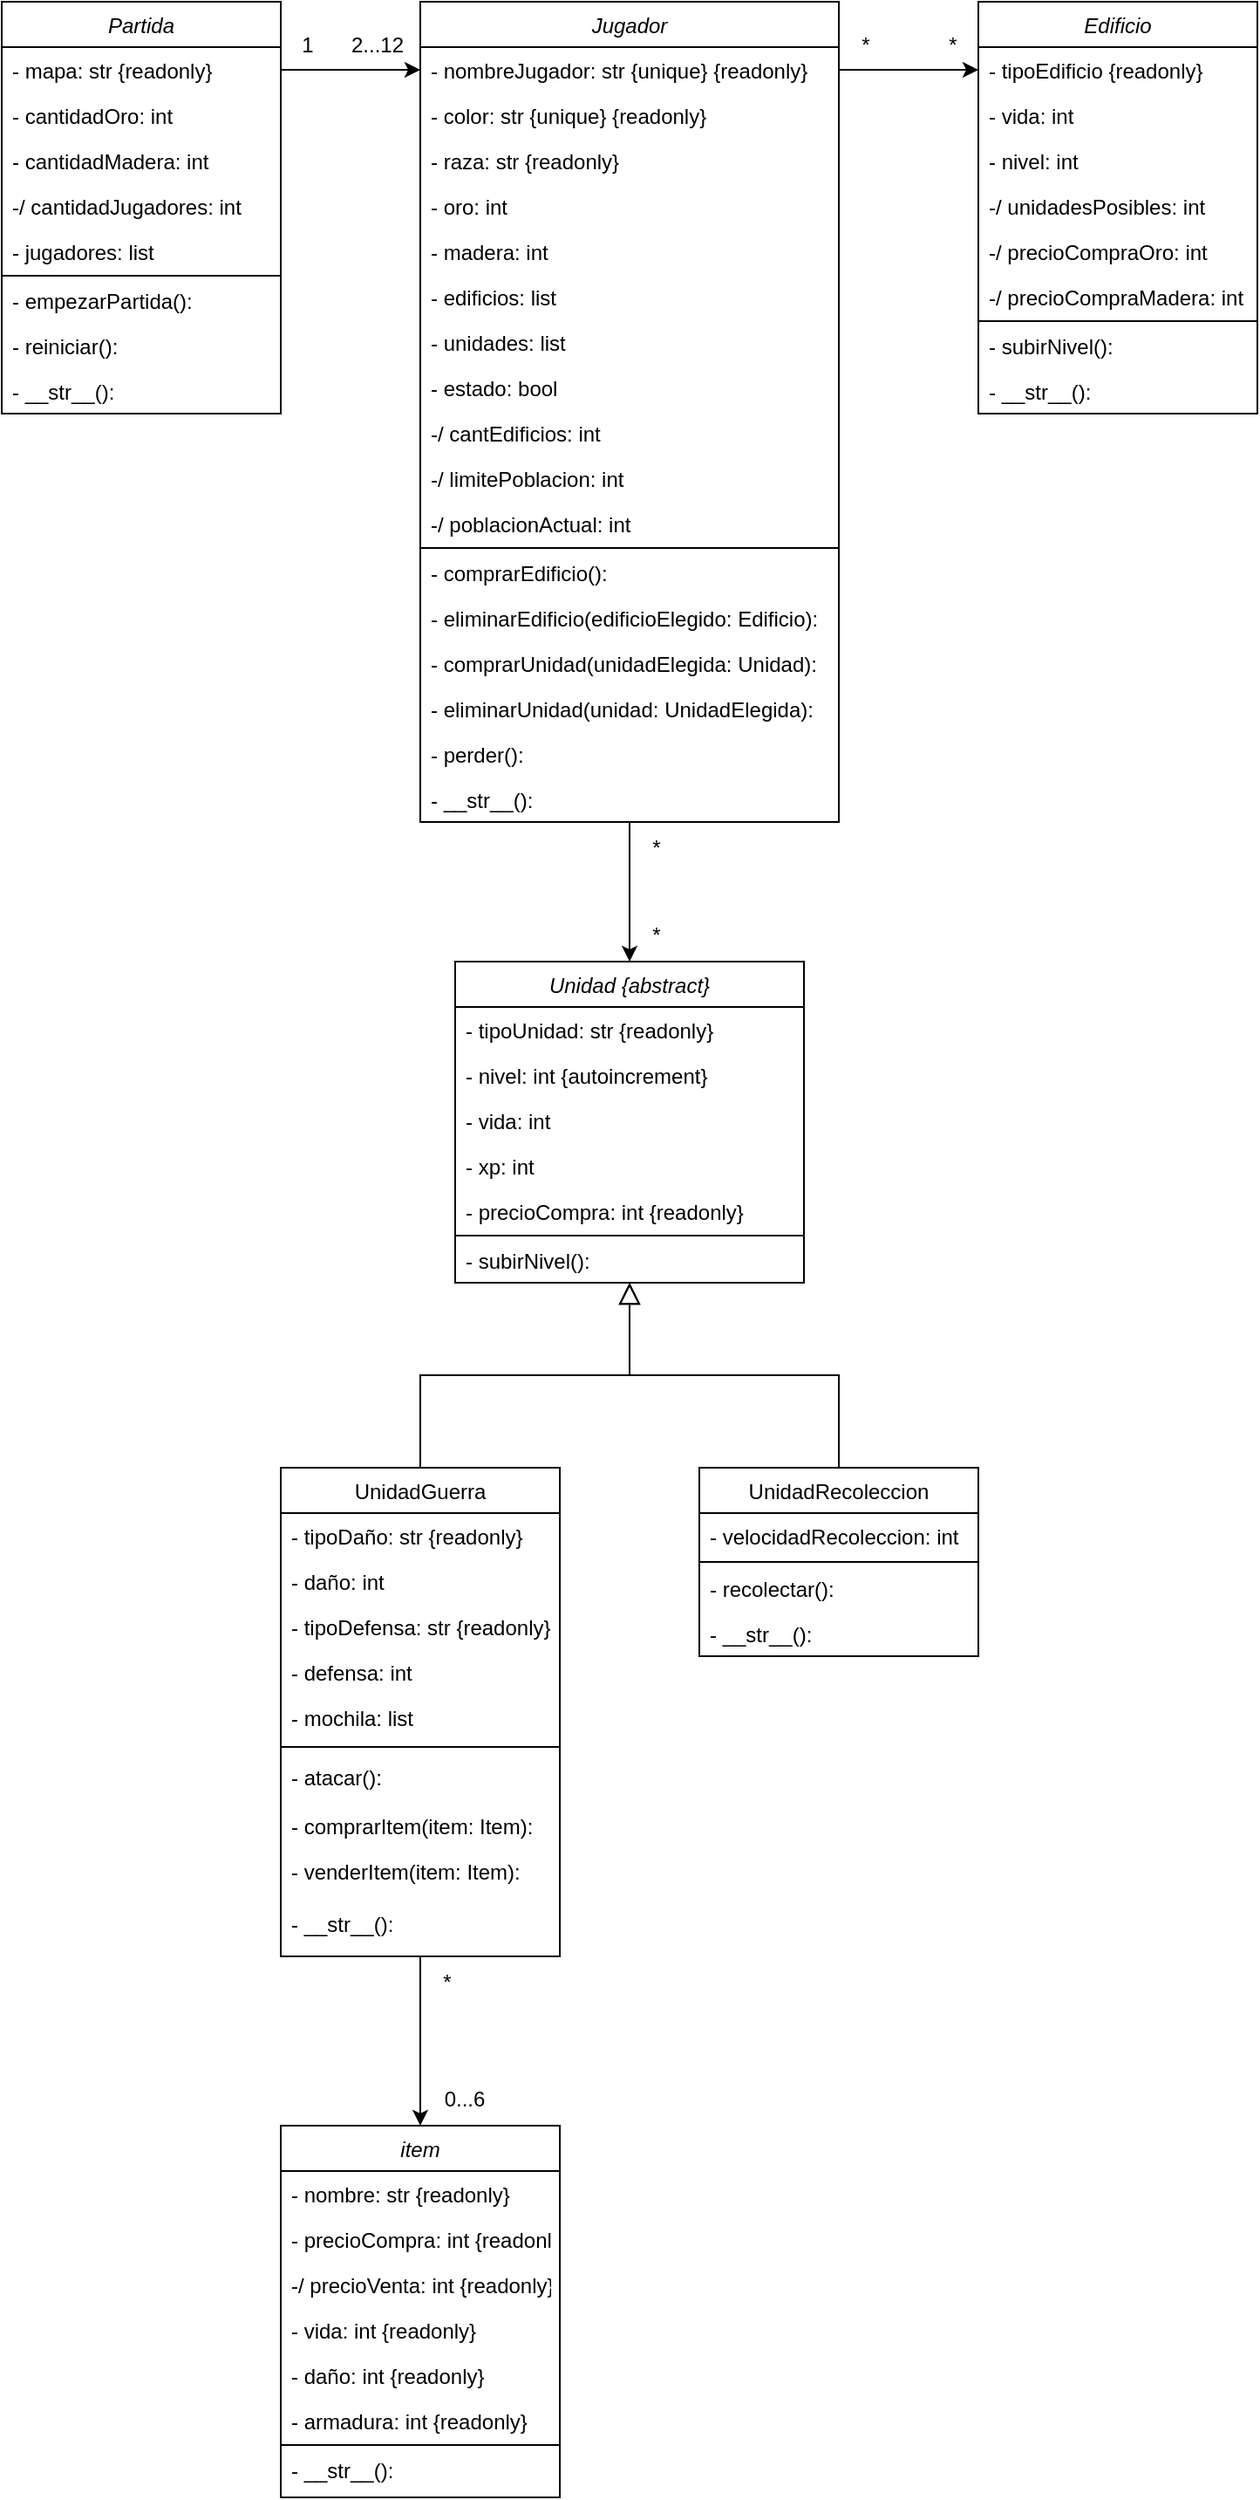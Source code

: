 <mxfile version="24.5.5" type="device">
  <diagram id="C5RBs43oDa-KdzZeNtuy" name="Page-1">
    <mxGraphModel dx="2261" dy="754" grid="1" gridSize="10" guides="1" tooltips="1" connect="1" arrows="1" fold="1" page="1" pageScale="1" pageWidth="827" pageHeight="1169" math="0" shadow="0">
      <root>
        <mxCell id="WIyWlLk6GJQsqaUBKTNV-0" />
        <mxCell id="WIyWlLk6GJQsqaUBKTNV-1" parent="WIyWlLk6GJQsqaUBKTNV-0" />
        <mxCell id="zkfFHV4jXpPFQw0GAbJ--0" value="Unidad {abstract}" style="swimlane;fontStyle=2;align=center;verticalAlign=top;childLayout=stackLayout;horizontal=1;startSize=26;horizontalStack=0;resizeParent=1;resizeLast=0;collapsible=1;marginBottom=0;rounded=0;shadow=0;strokeWidth=1;" parent="WIyWlLk6GJQsqaUBKTNV-1" vertex="1">
          <mxGeometry x="-20" y="710" width="200" height="184" as="geometry">
            <mxRectangle x="230" y="140" width="160" height="26" as="alternateBounds" />
          </mxGeometry>
        </mxCell>
        <mxCell id="zkfFHV4jXpPFQw0GAbJ--1" value="- tipoUnidad: str {readonly}" style="text;align=left;verticalAlign=top;spacingLeft=4;spacingRight=4;overflow=hidden;rotatable=0;points=[[0,0.5],[1,0.5]];portConstraint=eastwest;" parent="zkfFHV4jXpPFQw0GAbJ--0" vertex="1">
          <mxGeometry y="26" width="200" height="26" as="geometry" />
        </mxCell>
        <mxCell id="uJJPUO6UfSwzOD2IOa0u-90" value="- nivel: int {autoincrement}" style="text;align=left;verticalAlign=top;spacingLeft=4;spacingRight=4;overflow=hidden;rotatable=0;points=[[0,0.5],[1,0.5]];portConstraint=eastwest;" parent="zkfFHV4jXpPFQw0GAbJ--0" vertex="1">
          <mxGeometry y="52" width="200" height="26" as="geometry" />
        </mxCell>
        <mxCell id="uJJPUO6UfSwzOD2IOa0u-9" value="- vida: int" style="text;align=left;verticalAlign=top;spacingLeft=4;spacingRight=4;overflow=hidden;rotatable=0;points=[[0,0.5],[1,0.5]];portConstraint=eastwest;" parent="zkfFHV4jXpPFQw0GAbJ--0" vertex="1">
          <mxGeometry y="78" width="200" height="26" as="geometry" />
        </mxCell>
        <mxCell id="DGknviAEeWhq03jnVg3e-2" value="- xp: int" style="text;align=left;verticalAlign=top;spacingLeft=4;spacingRight=4;overflow=hidden;rotatable=0;points=[[0,0.5],[1,0.5]];portConstraint=eastwest;" parent="zkfFHV4jXpPFQw0GAbJ--0" vertex="1">
          <mxGeometry y="104" width="200" height="26" as="geometry" />
        </mxCell>
        <mxCell id="uJJPUO6UfSwzOD2IOa0u-64" value="- precioCompra: int {readonly}" style="text;align=left;verticalAlign=top;spacingLeft=4;spacingRight=4;overflow=hidden;rotatable=0;points=[[0,0.5],[1,0.5]];portConstraint=eastwest;rounded=0;shadow=0;html=0;" parent="zkfFHV4jXpPFQw0GAbJ--0" vertex="1">
          <mxGeometry y="130" width="200" height="26" as="geometry" />
        </mxCell>
        <mxCell id="zkfFHV4jXpPFQw0GAbJ--4" value="" style="line;html=1;strokeWidth=1;align=left;verticalAlign=middle;spacingTop=-1;spacingLeft=3;spacingRight=3;rotatable=0;labelPosition=right;points=[];portConstraint=eastwest;" parent="zkfFHV4jXpPFQw0GAbJ--0" vertex="1">
          <mxGeometry y="156" width="200" height="2" as="geometry" />
        </mxCell>
        <mxCell id="DGknviAEeWhq03jnVg3e-1" value="- subirNivel():" style="text;align=left;verticalAlign=top;spacingLeft=4;spacingRight=4;overflow=hidden;rotatable=0;points=[[0,0.5],[1,0.5]];portConstraint=eastwest;" parent="zkfFHV4jXpPFQw0GAbJ--0" vertex="1">
          <mxGeometry y="158" width="200" height="26" as="geometry" />
        </mxCell>
        <mxCell id="zkfFHV4jXpPFQw0GAbJ--6" value="UnidadRecoleccion" style="swimlane;fontStyle=0;align=center;verticalAlign=top;childLayout=stackLayout;horizontal=1;startSize=26;horizontalStack=0;resizeParent=1;resizeLast=0;collapsible=1;marginBottom=0;rounded=0;shadow=0;strokeWidth=1;" parent="WIyWlLk6GJQsqaUBKTNV-1" vertex="1">
          <mxGeometry x="120" y="1000" width="160" height="108" as="geometry">
            <mxRectangle x="130" y="380" width="160" height="26" as="alternateBounds" />
          </mxGeometry>
        </mxCell>
        <mxCell id="zkfFHV4jXpPFQw0GAbJ--7" value="- velocidadRecoleccion: int" style="text;align=left;verticalAlign=top;spacingLeft=4;spacingRight=4;overflow=hidden;rotatable=0;points=[[0,0.5],[1,0.5]];portConstraint=eastwest;" parent="zkfFHV4jXpPFQw0GAbJ--6" vertex="1">
          <mxGeometry y="26" width="160" height="26" as="geometry" />
        </mxCell>
        <mxCell id="zkfFHV4jXpPFQw0GAbJ--9" value="" style="line;html=1;strokeWidth=1;align=left;verticalAlign=middle;spacingTop=-1;spacingLeft=3;spacingRight=3;rotatable=0;labelPosition=right;points=[];portConstraint=eastwest;" parent="zkfFHV4jXpPFQw0GAbJ--6" vertex="1">
          <mxGeometry y="52" width="160" height="4" as="geometry" />
        </mxCell>
        <mxCell id="zkfFHV4jXpPFQw0GAbJ--8" value="- recolectar():" style="text;align=left;verticalAlign=top;spacingLeft=4;spacingRight=4;overflow=hidden;rotatable=0;points=[[0,0.5],[1,0.5]];portConstraint=eastwest;rounded=0;shadow=0;html=0;" parent="zkfFHV4jXpPFQw0GAbJ--6" vertex="1">
          <mxGeometry y="56" width="160" height="26" as="geometry" />
        </mxCell>
        <mxCell id="DGknviAEeWhq03jnVg3e-4" value="- __str__():" style="text;align=left;verticalAlign=top;spacingLeft=4;spacingRight=4;overflow=hidden;rotatable=0;points=[[0,0.5],[1,0.5]];portConstraint=eastwest;" parent="zkfFHV4jXpPFQw0GAbJ--6" vertex="1">
          <mxGeometry y="82" width="160" height="26" as="geometry" />
        </mxCell>
        <mxCell id="zkfFHV4jXpPFQw0GAbJ--12" value="" style="endArrow=block;endSize=10;endFill=0;shadow=0;strokeWidth=1;rounded=0;curved=0;edgeStyle=elbowEdgeStyle;elbow=vertical;exitX=0.5;exitY=0;exitDx=0;exitDy=0;" parent="WIyWlLk6GJQsqaUBKTNV-1" source="zkfFHV4jXpPFQw0GAbJ--6" target="DGknviAEeWhq03jnVg3e-1" edge="1">
          <mxGeometry width="160" relative="1" as="geometry">
            <mxPoint x="10" y="937" as="sourcePoint" />
            <mxPoint x="140" y="930" as="targetPoint" />
          </mxGeometry>
        </mxCell>
        <mxCell id="zkfFHV4jXpPFQw0GAbJ--13" value="UnidadGuerra" style="swimlane;fontStyle=0;align=center;verticalAlign=top;childLayout=stackLayout;horizontal=1;startSize=26;horizontalStack=0;resizeParent=1;resizeLast=0;collapsible=1;marginBottom=0;rounded=0;shadow=0;strokeWidth=1;" parent="WIyWlLk6GJQsqaUBKTNV-1" vertex="1">
          <mxGeometry x="-120" y="1000" width="160" height="280" as="geometry">
            <mxRectangle x="340" y="380" width="170" height="26" as="alternateBounds" />
          </mxGeometry>
        </mxCell>
        <mxCell id="zkfFHV4jXpPFQw0GAbJ--2" value="- tipoDaño: str {readonly}" style="text;align=left;verticalAlign=top;spacingLeft=4;spacingRight=4;overflow=hidden;rotatable=0;points=[[0,0.5],[1,0.5]];portConstraint=eastwest;rounded=0;shadow=0;html=0;" parent="zkfFHV4jXpPFQw0GAbJ--13" vertex="1">
          <mxGeometry y="26" width="160" height="26" as="geometry" />
        </mxCell>
        <mxCell id="uJJPUO6UfSwzOD2IOa0u-10" value="- daño: int" style="text;align=left;verticalAlign=top;spacingLeft=4;spacingRight=4;overflow=hidden;rotatable=0;points=[[0,0.5],[1,0.5]];portConstraint=eastwest;rounded=0;shadow=0;html=0;" parent="zkfFHV4jXpPFQw0GAbJ--13" vertex="1">
          <mxGeometry y="52" width="160" height="26" as="geometry" />
        </mxCell>
        <mxCell id="uJJPUO6UfSwzOD2IOa0u-8" value="- tipoDefensa: str {readonly}" style="text;align=left;verticalAlign=top;spacingLeft=4;spacingRight=4;overflow=hidden;rotatable=0;points=[[0,0.5],[1,0.5]];portConstraint=eastwest;rounded=0;shadow=0;html=0;" parent="zkfFHV4jXpPFQw0GAbJ--13" vertex="1">
          <mxGeometry y="78" width="160" height="26" as="geometry" />
        </mxCell>
        <mxCell id="uJJPUO6UfSwzOD2IOa0u-11" value="- defensa: int" style="text;align=left;verticalAlign=top;spacingLeft=4;spacingRight=4;overflow=hidden;rotatable=0;points=[[0,0.5],[1,0.5]];portConstraint=eastwest;rounded=0;shadow=0;html=0;" parent="zkfFHV4jXpPFQw0GAbJ--13" vertex="1">
          <mxGeometry y="104" width="160" height="26" as="geometry" />
        </mxCell>
        <mxCell id="uJJPUO6UfSwzOD2IOa0u-98" value="- mochila: list" style="text;align=left;verticalAlign=top;spacingLeft=4;spacingRight=4;overflow=hidden;rotatable=0;points=[[0,0.5],[1,0.5]];portConstraint=eastwest;" parent="zkfFHV4jXpPFQw0GAbJ--13" vertex="1">
          <mxGeometry y="130" width="160" height="26" as="geometry" />
        </mxCell>
        <mxCell id="zkfFHV4jXpPFQw0GAbJ--15" value="" style="line;html=1;strokeWidth=1;align=left;verticalAlign=middle;spacingTop=-1;spacingLeft=3;spacingRight=3;rotatable=0;labelPosition=right;points=[];portConstraint=eastwest;" parent="zkfFHV4jXpPFQw0GAbJ--13" vertex="1">
          <mxGeometry y="156" width="160" height="8" as="geometry" />
        </mxCell>
        <mxCell id="uJJPUO6UfSwzOD2IOa0u-67" value="- atacar():" style="text;align=left;verticalAlign=top;spacingLeft=4;spacingRight=4;overflow=hidden;rotatable=0;points=[[0,0.5],[1,0.5]];portConstraint=eastwest;" parent="zkfFHV4jXpPFQw0GAbJ--13" vertex="1">
          <mxGeometry y="164" width="160" height="28" as="geometry" />
        </mxCell>
        <mxCell id="uJJPUO6UfSwzOD2IOa0u-107" value="- comprarItem(item: Item):" style="text;align=left;verticalAlign=top;spacingLeft=4;spacingRight=4;overflow=hidden;rotatable=0;points=[[0,0.5],[1,0.5]];portConstraint=eastwest;" parent="zkfFHV4jXpPFQw0GAbJ--13" vertex="1">
          <mxGeometry y="192" width="160" height="26" as="geometry" />
        </mxCell>
        <mxCell id="uJJPUO6UfSwzOD2IOa0u-108" value="- venderItem(item: Item):" style="text;align=left;verticalAlign=top;spacingLeft=4;spacingRight=4;overflow=hidden;rotatable=0;points=[[0,0.5],[1,0.5]];portConstraint=eastwest;" parent="zkfFHV4jXpPFQw0GAbJ--13" vertex="1">
          <mxGeometry y="218" width="160" height="30" as="geometry" />
        </mxCell>
        <mxCell id="DGknviAEeWhq03jnVg3e-3" value="- __str__():" style="text;align=left;verticalAlign=top;spacingLeft=4;spacingRight=4;overflow=hidden;rotatable=0;points=[[0,0.5],[1,0.5]];portConstraint=eastwest;" parent="zkfFHV4jXpPFQw0GAbJ--13" vertex="1">
          <mxGeometry y="248" width="160" height="24" as="geometry" />
        </mxCell>
        <mxCell id="uJJPUO6UfSwzOD2IOa0u-12" value="" style="endArrow=block;endSize=10;endFill=0;shadow=0;strokeWidth=1;rounded=0;curved=0;edgeStyle=elbowEdgeStyle;elbow=vertical;entryX=0.5;entryY=1;entryDx=0;entryDy=0;exitX=0.5;exitY=0;exitDx=0;exitDy=0;" parent="WIyWlLk6GJQsqaUBKTNV-1" source="zkfFHV4jXpPFQw0GAbJ--13" target="zkfFHV4jXpPFQw0GAbJ--0" edge="1">
          <mxGeometry width="160" relative="1" as="geometry">
            <mxPoint x="240" y="927" as="sourcePoint" />
            <mxPoint x="80" y="1079" as="targetPoint" />
          </mxGeometry>
        </mxCell>
        <mxCell id="uJJPUO6UfSwzOD2IOa0u-139" style="edgeStyle=orthogonalEdgeStyle;rounded=0;orthogonalLoop=1;jettySize=auto;html=1;entryX=0.5;entryY=0;entryDx=0;entryDy=0;exitX=0.5;exitY=1;exitDx=0;exitDy=0;" parent="WIyWlLk6GJQsqaUBKTNV-1" source="uJJPUO6UfSwzOD2IOa0u-25" target="zkfFHV4jXpPFQw0GAbJ--0" edge="1">
          <mxGeometry relative="1" as="geometry">
            <mxPoint x="70" y="700" as="sourcePoint" />
          </mxGeometry>
        </mxCell>
        <mxCell id="uJJPUO6UfSwzOD2IOa0u-15" value="Edificio" style="swimlane;fontStyle=2;align=center;verticalAlign=top;childLayout=stackLayout;horizontal=1;startSize=26;horizontalStack=0;resizeParent=1;resizeLast=0;collapsible=1;marginBottom=0;rounded=0;shadow=0;strokeWidth=1;" parent="WIyWlLk6GJQsqaUBKTNV-1" vertex="1">
          <mxGeometry x="280" y="160" width="160" height="236" as="geometry">
            <mxRectangle x="230" y="140" width="160" height="26" as="alternateBounds" />
          </mxGeometry>
        </mxCell>
        <mxCell id="uJJPUO6UfSwzOD2IOa0u-62" value="- tipoEdificio {readonly}" style="text;align=left;verticalAlign=top;spacingLeft=4;spacingRight=4;overflow=hidden;rotatable=0;points=[[0,0.5],[1,0.5]];portConstraint=eastwest;" parent="uJJPUO6UfSwzOD2IOa0u-15" vertex="1">
          <mxGeometry y="26" width="160" height="26" as="geometry" />
        </mxCell>
        <mxCell id="uJJPUO6UfSwzOD2IOa0u-16" value="- vida: int" style="text;align=left;verticalAlign=top;spacingLeft=4;spacingRight=4;overflow=hidden;rotatable=0;points=[[0,0.5],[1,0.5]];portConstraint=eastwest;" parent="uJJPUO6UfSwzOD2IOa0u-15" vertex="1">
          <mxGeometry y="52" width="160" height="26" as="geometry" />
        </mxCell>
        <mxCell id="YaSR9InQp_DfFcMUrhVR-8" value="- nivel: int" style="text;align=left;verticalAlign=top;spacingLeft=4;spacingRight=4;overflow=hidden;rotatable=0;points=[[0,0.5],[1,0.5]];portConstraint=eastwest;" vertex="1" parent="uJJPUO6UfSwzOD2IOa0u-15">
          <mxGeometry y="78" width="160" height="26" as="geometry" />
        </mxCell>
        <mxCell id="YaSR9InQp_DfFcMUrhVR-11" value="-/ unidadesPosibles: int" style="text;align=left;verticalAlign=top;spacingLeft=4;spacingRight=4;overflow=hidden;rotatable=0;points=[[0,0.5],[1,0.5]];portConstraint=eastwest;" vertex="1" parent="uJJPUO6UfSwzOD2IOa0u-15">
          <mxGeometry y="104" width="160" height="26" as="geometry" />
        </mxCell>
        <mxCell id="YaSR9InQp_DfFcMUrhVR-10" value="-/ precioCompraOro: int" style="text;align=left;verticalAlign=top;spacingLeft=4;spacingRight=4;overflow=hidden;rotatable=0;points=[[0,0.5],[1,0.5]];portConstraint=eastwest;" vertex="1" parent="uJJPUO6UfSwzOD2IOa0u-15">
          <mxGeometry y="130" width="160" height="26" as="geometry" />
        </mxCell>
        <mxCell id="YaSR9InQp_DfFcMUrhVR-9" value="-/ precioCompraMadera: int" style="text;align=left;verticalAlign=top;spacingLeft=4;spacingRight=4;overflow=hidden;rotatable=0;points=[[0,0.5],[1,0.5]];portConstraint=eastwest;" vertex="1" parent="uJJPUO6UfSwzOD2IOa0u-15">
          <mxGeometry y="156" width="160" height="26" as="geometry" />
        </mxCell>
        <mxCell id="uJJPUO6UfSwzOD2IOa0u-23" value="" style="line;html=1;strokeWidth=1;align=left;verticalAlign=middle;spacingTop=-1;spacingLeft=3;spacingRight=3;rotatable=0;labelPosition=right;points=[];portConstraint=eastwest;" parent="uJJPUO6UfSwzOD2IOa0u-15" vertex="1">
          <mxGeometry y="182" width="160" height="2" as="geometry" />
        </mxCell>
        <mxCell id="uJJPUO6UfSwzOD2IOa0u-125" value="- subirNivel():" style="text;align=left;verticalAlign=top;spacingLeft=4;spacingRight=4;overflow=hidden;rotatable=0;points=[[0,0.5],[1,0.5]];portConstraint=eastwest;" parent="uJJPUO6UfSwzOD2IOa0u-15" vertex="1">
          <mxGeometry y="184" width="160" height="26" as="geometry" />
        </mxCell>
        <mxCell id="DGknviAEeWhq03jnVg3e-5" value="- __str__():" style="text;align=left;verticalAlign=top;spacingLeft=4;spacingRight=4;overflow=hidden;rotatable=0;points=[[0,0.5],[1,0.5]];portConstraint=eastwest;" parent="uJJPUO6UfSwzOD2IOa0u-15" vertex="1">
          <mxGeometry y="210" width="160" height="26" as="geometry" />
        </mxCell>
        <mxCell id="uJJPUO6UfSwzOD2IOa0u-25" value="Jugador" style="swimlane;fontStyle=2;align=center;verticalAlign=top;childLayout=stackLayout;horizontal=1;startSize=26;horizontalStack=0;resizeParent=1;resizeLast=0;collapsible=1;marginBottom=0;rounded=0;shadow=0;strokeWidth=1;" parent="WIyWlLk6GJQsqaUBKTNV-1" vertex="1">
          <mxGeometry x="-40" y="160" width="240" height="470" as="geometry">
            <mxRectangle x="230" y="140" width="160" height="26" as="alternateBounds" />
          </mxGeometry>
        </mxCell>
        <mxCell id="uJJPUO6UfSwzOD2IOa0u-44" value="- nombreJugador: str {unique} {readonly}" style="text;align=left;verticalAlign=top;spacingLeft=4;spacingRight=4;overflow=hidden;rotatable=0;points=[[0,0.5],[1,0.5]];portConstraint=eastwest;rounded=0;shadow=0;html=0;" parent="uJJPUO6UfSwzOD2IOa0u-25" vertex="1">
          <mxGeometry y="26" width="240" height="26" as="geometry" />
        </mxCell>
        <mxCell id="uJJPUO6UfSwzOD2IOa0u-120" value="- color: str {unique} {readonly}" style="text;align=left;verticalAlign=top;spacingLeft=4;spacingRight=4;overflow=hidden;rotatable=0;points=[[0,0.5],[1,0.5]];portConstraint=eastwest;rounded=0;shadow=0;html=0;" parent="uJJPUO6UfSwzOD2IOa0u-25" vertex="1">
          <mxGeometry y="52" width="240" height="26" as="geometry" />
        </mxCell>
        <mxCell id="uJJPUO6UfSwzOD2IOa0u-35" value="- raza: str {readonly}" style="text;align=left;verticalAlign=top;spacingLeft=4;spacingRight=4;overflow=hidden;rotatable=0;points=[[0,0.5],[1,0.5]];portConstraint=eastwest;rounded=0;shadow=0;html=0;" parent="uJJPUO6UfSwzOD2IOa0u-25" vertex="1">
          <mxGeometry y="78" width="240" height="26" as="geometry" />
        </mxCell>
        <mxCell id="uJJPUO6UfSwzOD2IOa0u-26" value="- oro: int" style="text;align=left;verticalAlign=top;spacingLeft=4;spacingRight=4;overflow=hidden;rotatable=0;points=[[0,0.5],[1,0.5]];portConstraint=eastwest;" parent="uJJPUO6UfSwzOD2IOa0u-25" vertex="1">
          <mxGeometry y="104" width="240" height="26" as="geometry" />
        </mxCell>
        <mxCell id="uJJPUO6UfSwzOD2IOa0u-27" value="- madera: int" style="text;align=left;verticalAlign=top;spacingLeft=4;spacingRight=4;overflow=hidden;rotatable=0;points=[[0,0.5],[1,0.5]];portConstraint=eastwest;rounded=0;shadow=0;html=0;" parent="uJJPUO6UfSwzOD2IOa0u-25" vertex="1">
          <mxGeometry y="130" width="240" height="26" as="geometry" />
        </mxCell>
        <mxCell id="YaSR9InQp_DfFcMUrhVR-1" value="- edificios: list" style="text;align=left;verticalAlign=top;spacingLeft=4;spacingRight=4;overflow=hidden;rotatable=0;points=[[0,0.5],[1,0.5]];portConstraint=eastwest;rounded=0;shadow=0;html=0;" vertex="1" parent="uJJPUO6UfSwzOD2IOa0u-25">
          <mxGeometry y="156" width="240" height="26" as="geometry" />
        </mxCell>
        <mxCell id="YaSR9InQp_DfFcMUrhVR-2" value="- unidades: list" style="text;align=left;verticalAlign=top;spacingLeft=4;spacingRight=4;overflow=hidden;rotatable=0;points=[[0,0.5],[1,0.5]];portConstraint=eastwest;rounded=0;shadow=0;html=0;" vertex="1" parent="uJJPUO6UfSwzOD2IOa0u-25">
          <mxGeometry y="182" width="240" height="26" as="geometry" />
        </mxCell>
        <mxCell id="YaSR9InQp_DfFcMUrhVR-3" value="- estado: bool" style="text;align=left;verticalAlign=top;spacingLeft=4;spacingRight=4;overflow=hidden;rotatable=0;points=[[0,0.5],[1,0.5]];portConstraint=eastwest;rounded=0;shadow=0;html=0;" vertex="1" parent="uJJPUO6UfSwzOD2IOa0u-25">
          <mxGeometry y="208" width="240" height="26" as="geometry" />
        </mxCell>
        <mxCell id="YaSR9InQp_DfFcMUrhVR-4" value="-/ cantEdificios: int" style="text;align=left;verticalAlign=top;spacingLeft=4;spacingRight=4;overflow=hidden;rotatable=0;points=[[0,0.5],[1,0.5]];portConstraint=eastwest;rounded=0;shadow=0;html=0;" vertex="1" parent="uJJPUO6UfSwzOD2IOa0u-25">
          <mxGeometry y="234" width="240" height="26" as="geometry" />
        </mxCell>
        <mxCell id="uJJPUO6UfSwzOD2IOa0u-41" value="-/ limitePoblacion: int" style="text;align=left;verticalAlign=top;spacingLeft=4;spacingRight=4;overflow=hidden;rotatable=0;points=[[0,0.5],[1,0.5]];portConstraint=eastwest;rounded=0;shadow=0;html=0;" parent="uJJPUO6UfSwzOD2IOa0u-25" vertex="1">
          <mxGeometry y="260" width="240" height="26" as="geometry" />
        </mxCell>
        <mxCell id="uJJPUO6UfSwzOD2IOa0u-28" value="-/ poblacionActual: int" style="text;align=left;verticalAlign=top;spacingLeft=4;spacingRight=4;overflow=hidden;rotatable=0;points=[[0,0.5],[1,0.5]];portConstraint=eastwest;rounded=0;shadow=0;html=0;" parent="uJJPUO6UfSwzOD2IOa0u-25" vertex="1">
          <mxGeometry y="286" width="240" height="26" as="geometry" />
        </mxCell>
        <mxCell id="uJJPUO6UfSwzOD2IOa0u-33" value="" style="line;html=1;strokeWidth=1;align=left;verticalAlign=middle;spacingTop=-1;spacingLeft=3;spacingRight=3;rotatable=0;labelPosition=right;points=[];portConstraint=eastwest;" parent="uJJPUO6UfSwzOD2IOa0u-25" vertex="1">
          <mxGeometry y="312" width="240" height="2" as="geometry" />
        </mxCell>
        <mxCell id="uJJPUO6UfSwzOD2IOa0u-34" value="- comprarEdificio():" style="text;align=left;verticalAlign=top;spacingLeft=4;spacingRight=4;overflow=hidden;rotatable=0;points=[[0,0.5],[1,0.5]];portConstraint=eastwest;" parent="uJJPUO6UfSwzOD2IOa0u-25" vertex="1">
          <mxGeometry y="314" width="240" height="26" as="geometry" />
        </mxCell>
        <mxCell id="uJJPUO6UfSwzOD2IOa0u-43" value="- eliminarEdificio(edificioElegido: Edificio):" style="text;align=left;verticalAlign=top;spacingLeft=4;spacingRight=4;overflow=hidden;rotatable=0;points=[[0,0.5],[1,0.5]];portConstraint=eastwest;" parent="uJJPUO6UfSwzOD2IOa0u-25" vertex="1">
          <mxGeometry y="340" width="240" height="26" as="geometry" />
        </mxCell>
        <mxCell id="uJJPUO6UfSwzOD2IOa0u-24" value="- comprarUnidad(unidadElegida: Unidad):" style="text;align=left;verticalAlign=top;spacingLeft=4;spacingRight=4;overflow=hidden;rotatable=0;points=[[0,0.5],[1,0.5]];portConstraint=eastwest;" parent="uJJPUO6UfSwzOD2IOa0u-25" vertex="1">
          <mxGeometry y="366" width="240" height="26" as="geometry" />
        </mxCell>
        <mxCell id="uJJPUO6UfSwzOD2IOa0u-42" value="- eliminarUnidad(unidad: UnidadElegida):" style="text;align=left;verticalAlign=top;spacingLeft=4;spacingRight=4;overflow=hidden;rotatable=0;points=[[0,0.5],[1,0.5]];portConstraint=eastwest;" parent="uJJPUO6UfSwzOD2IOa0u-25" vertex="1">
          <mxGeometry y="392" width="240" height="26" as="geometry" />
        </mxCell>
        <mxCell id="uJJPUO6UfSwzOD2IOa0u-58" value="- perder():" style="text;align=left;verticalAlign=top;spacingLeft=4;spacingRight=4;overflow=hidden;rotatable=0;points=[[0,0.5],[1,0.5]];portConstraint=eastwest;" parent="uJJPUO6UfSwzOD2IOa0u-25" vertex="1">
          <mxGeometry y="418" width="240" height="26" as="geometry" />
        </mxCell>
        <mxCell id="DGknviAEeWhq03jnVg3e-6" value="- __str__():" style="text;align=left;verticalAlign=top;spacingLeft=4;spacingRight=4;overflow=hidden;rotatable=0;points=[[0,0.5],[1,0.5]];portConstraint=eastwest;" parent="uJJPUO6UfSwzOD2IOa0u-25" vertex="1">
          <mxGeometry y="444" width="240" height="26" as="geometry" />
        </mxCell>
        <mxCell id="uJJPUO6UfSwzOD2IOa0u-45" value="Partida" style="swimlane;fontStyle=2;align=center;verticalAlign=top;childLayout=stackLayout;horizontal=1;startSize=26;horizontalStack=0;resizeParent=1;resizeLast=0;collapsible=1;marginBottom=0;rounded=0;shadow=0;strokeWidth=1;" parent="WIyWlLk6GJQsqaUBKTNV-1" vertex="1">
          <mxGeometry x="-280" y="160" width="160" height="236" as="geometry">
            <mxRectangle x="230" y="140" width="160" height="26" as="alternateBounds" />
          </mxGeometry>
        </mxCell>
        <mxCell id="uJJPUO6UfSwzOD2IOa0u-46" value="- mapa: str {readonly}" style="text;align=left;verticalAlign=top;spacingLeft=4;spacingRight=4;overflow=hidden;rotatable=0;points=[[0,0.5],[1,0.5]];portConstraint=eastwest;rounded=0;shadow=0;html=0;" parent="uJJPUO6UfSwzOD2IOa0u-45" vertex="1">
          <mxGeometry y="26" width="160" height="26" as="geometry" />
        </mxCell>
        <mxCell id="uJJPUO6UfSwzOD2IOa0u-82" value="- cantidadOro: int" style="text;align=left;verticalAlign=top;spacingLeft=4;spacingRight=4;overflow=hidden;rotatable=0;points=[[0,0.5],[1,0.5]];portConstraint=eastwest;" parent="uJJPUO6UfSwzOD2IOa0u-45" vertex="1">
          <mxGeometry y="52" width="160" height="26" as="geometry" />
        </mxCell>
        <mxCell id="uJJPUO6UfSwzOD2IOa0u-86" value="- cantidadMadera: int" style="text;align=left;verticalAlign=top;spacingLeft=4;spacingRight=4;overflow=hidden;rotatable=0;points=[[0,0.5],[1,0.5]];portConstraint=eastwest;" parent="uJJPUO6UfSwzOD2IOa0u-45" vertex="1">
          <mxGeometry y="78" width="160" height="26" as="geometry" />
        </mxCell>
        <mxCell id="uJJPUO6UfSwzOD2IOa0u-47" value="-/ cantidadJugadores: int" style="text;align=left;verticalAlign=top;spacingLeft=4;spacingRight=4;overflow=hidden;rotatable=0;points=[[0,0.5],[1,0.5]];portConstraint=eastwest;rounded=0;shadow=0;html=0;" parent="uJJPUO6UfSwzOD2IOa0u-45" vertex="1">
          <mxGeometry y="104" width="160" height="26" as="geometry" />
        </mxCell>
        <mxCell id="YaSR9InQp_DfFcMUrhVR-0" value="- jugadores: list" style="text;align=left;verticalAlign=top;spacingLeft=4;spacingRight=4;overflow=hidden;rotatable=0;points=[[0,0.5],[1,0.5]];portConstraint=eastwest;rounded=0;shadow=0;html=0;" vertex="1" parent="uJJPUO6UfSwzOD2IOa0u-45">
          <mxGeometry y="130" width="160" height="26" as="geometry" />
        </mxCell>
        <mxCell id="uJJPUO6UfSwzOD2IOa0u-53" value="" style="line;html=1;strokeWidth=1;align=left;verticalAlign=middle;spacingTop=-1;spacingLeft=3;spacingRight=3;rotatable=0;labelPosition=right;points=[];portConstraint=eastwest;" parent="uJJPUO6UfSwzOD2IOa0u-45" vertex="1">
          <mxGeometry y="156" width="160" height="2" as="geometry" />
        </mxCell>
        <mxCell id="uJJPUO6UfSwzOD2IOa0u-56" value="- empezarPartida():" style="text;align=left;verticalAlign=top;spacingLeft=4;spacingRight=4;overflow=hidden;rotatable=0;points=[[0,0.5],[1,0.5]];portConstraint=eastwest;" parent="uJJPUO6UfSwzOD2IOa0u-45" vertex="1">
          <mxGeometry y="158" width="160" height="26" as="geometry" />
        </mxCell>
        <mxCell id="uJJPUO6UfSwzOD2IOa0u-57" value="- reiniciar():" style="text;align=left;verticalAlign=top;spacingLeft=4;spacingRight=4;overflow=hidden;rotatable=0;points=[[0,0.5],[1,0.5]];portConstraint=eastwest;" parent="uJJPUO6UfSwzOD2IOa0u-45" vertex="1">
          <mxGeometry y="184" width="160" height="26" as="geometry" />
        </mxCell>
        <mxCell id="DGknviAEeWhq03jnVg3e-7" value="- __str__():" style="text;align=left;verticalAlign=top;spacingLeft=4;spacingRight=4;overflow=hidden;rotatable=0;points=[[0,0.5],[1,0.5]];portConstraint=eastwest;" parent="uJJPUO6UfSwzOD2IOa0u-45" vertex="1">
          <mxGeometry y="210" width="160" height="26" as="geometry" />
        </mxCell>
        <mxCell id="uJJPUO6UfSwzOD2IOa0u-60" value="2...12" style="text;html=1;align=center;verticalAlign=middle;resizable=0;points=[];autosize=1;strokeColor=none;fillColor=none;" parent="WIyWlLk6GJQsqaUBKTNV-1" vertex="1">
          <mxGeometry x="-90" y="170" width="50" height="30" as="geometry" />
        </mxCell>
        <mxCell id="uJJPUO6UfSwzOD2IOa0u-138" style="edgeStyle=orthogonalEdgeStyle;rounded=0;orthogonalLoop=1;jettySize=auto;html=1;entryX=0.5;entryY=0;entryDx=0;entryDy=0;exitX=0.5;exitY=1;exitDx=0;exitDy=0;" parent="WIyWlLk6GJQsqaUBKTNV-1" source="zkfFHV4jXpPFQw0GAbJ--13" target="uJJPUO6UfSwzOD2IOa0u-99" edge="1">
          <mxGeometry relative="1" as="geometry">
            <mxPoint x="50" y="1353" as="sourcePoint" />
          </mxGeometry>
        </mxCell>
        <mxCell id="uJJPUO6UfSwzOD2IOa0u-99" value="item" style="swimlane;fontStyle=2;align=center;verticalAlign=top;childLayout=stackLayout;horizontal=1;startSize=26;horizontalStack=0;resizeParent=1;resizeLast=0;collapsible=1;marginBottom=0;rounded=0;shadow=0;strokeWidth=1;" parent="WIyWlLk6GJQsqaUBKTNV-1" vertex="1">
          <mxGeometry x="-120" y="1377" width="160" height="213" as="geometry">
            <mxRectangle x="230" y="140" width="160" height="26" as="alternateBounds" />
          </mxGeometry>
        </mxCell>
        <mxCell id="uJJPUO6UfSwzOD2IOa0u-109" value="- nombre: str {readonly}" style="text;align=left;verticalAlign=top;spacingLeft=4;spacingRight=4;overflow=hidden;rotatable=0;points=[[0,0.5],[1,0.5]];portConstraint=eastwest;rounded=0;shadow=0;html=0;" parent="uJJPUO6UfSwzOD2IOa0u-99" vertex="1">
          <mxGeometry y="26" width="160" height="26" as="geometry" />
        </mxCell>
        <mxCell id="uJJPUO6UfSwzOD2IOa0u-100" value="- precioCompra: int {readonly}" style="text;align=left;verticalAlign=top;spacingLeft=4;spacingRight=4;overflow=hidden;rotatable=0;points=[[0,0.5],[1,0.5]];portConstraint=eastwest;rounded=0;shadow=0;html=0;" parent="uJJPUO6UfSwzOD2IOa0u-99" vertex="1">
          <mxGeometry y="52" width="160" height="26" as="geometry" />
        </mxCell>
        <mxCell id="YaSR9InQp_DfFcMUrhVR-12" value="-/ precioVenta: int {readonly}" style="text;align=left;verticalAlign=top;spacingLeft=4;spacingRight=4;overflow=hidden;rotatable=0;points=[[0,0.5],[1,0.5]];portConstraint=eastwest;" vertex="1" parent="uJJPUO6UfSwzOD2IOa0u-99">
          <mxGeometry y="78" width="160" height="26" as="geometry" />
        </mxCell>
        <mxCell id="uJJPUO6UfSwzOD2IOa0u-117" value="- vida: int {readonly}" style="text;align=left;verticalAlign=top;spacingLeft=4;spacingRight=4;overflow=hidden;rotatable=0;points=[[0,0.5],[1,0.5]];portConstraint=eastwest;" parent="uJJPUO6UfSwzOD2IOa0u-99" vertex="1">
          <mxGeometry y="104" width="160" height="26" as="geometry" />
        </mxCell>
        <mxCell id="uJJPUO6UfSwzOD2IOa0u-111" value="- daño: int {readonly}" style="text;align=left;verticalAlign=top;spacingLeft=4;spacingRight=4;overflow=hidden;rotatable=0;points=[[0,0.5],[1,0.5]];portConstraint=eastwest;" parent="uJJPUO6UfSwzOD2IOa0u-99" vertex="1">
          <mxGeometry y="130" width="160" height="26" as="geometry" />
        </mxCell>
        <mxCell id="uJJPUO6UfSwzOD2IOa0u-116" value="- armadura: int {readonly}" style="text;align=left;verticalAlign=top;spacingLeft=4;spacingRight=4;overflow=hidden;rotatable=0;points=[[0,0.5],[1,0.5]];portConstraint=eastwest;" parent="uJJPUO6UfSwzOD2IOa0u-99" vertex="1">
          <mxGeometry y="156" width="160" height="26" as="geometry" />
        </mxCell>
        <mxCell id="uJJPUO6UfSwzOD2IOa0u-103" value="" style="line;html=1;strokeWidth=1;align=left;verticalAlign=middle;spacingTop=-1;spacingLeft=3;spacingRight=3;rotatable=0;labelPosition=right;points=[];portConstraint=eastwest;" parent="uJJPUO6UfSwzOD2IOa0u-99" vertex="1">
          <mxGeometry y="182" width="160" height="2" as="geometry" />
        </mxCell>
        <mxCell id="uJJPUO6UfSwzOD2IOa0u-127" value="- __str__():" style="text;align=left;verticalAlign=top;spacingLeft=4;spacingRight=4;overflow=hidden;rotatable=0;points=[[0,0.5],[1,0.5]];portConstraint=eastwest;" parent="uJJPUO6UfSwzOD2IOa0u-99" vertex="1">
          <mxGeometry y="184" width="160" height="26" as="geometry" />
        </mxCell>
        <mxCell id="uJJPUO6UfSwzOD2IOa0u-106" value="0...6" style="text;html=1;align=center;verticalAlign=middle;resizable=0;points=[];autosize=1;strokeColor=none;fillColor=none;" parent="WIyWlLk6GJQsqaUBKTNV-1" vertex="1">
          <mxGeometry x="-40" y="1347" width="50" height="30" as="geometry" />
        </mxCell>
        <mxCell id="uJJPUO6UfSwzOD2IOa0u-129" style="edgeStyle=orthogonalEdgeStyle;rounded=0;orthogonalLoop=1;jettySize=auto;html=1;exitX=1;exitY=0.5;exitDx=0;exitDy=0;entryX=0;entryY=0.5;entryDx=0;entryDy=0;" parent="WIyWlLk6GJQsqaUBKTNV-1" source="uJJPUO6UfSwzOD2IOa0u-44" target="uJJPUO6UfSwzOD2IOa0u-62" edge="1">
          <mxGeometry relative="1" as="geometry">
            <mxPoint x="240" y="199" as="targetPoint" />
          </mxGeometry>
        </mxCell>
        <mxCell id="uJJPUO6UfSwzOD2IOa0u-134" style="edgeStyle=orthogonalEdgeStyle;rounded=0;orthogonalLoop=1;jettySize=auto;html=1;exitX=1;exitY=0.5;exitDx=0;exitDy=0;entryX=0;entryY=0.5;entryDx=0;entryDy=0;" parent="WIyWlLk6GJQsqaUBKTNV-1" source="uJJPUO6UfSwzOD2IOa0u-46" target="uJJPUO6UfSwzOD2IOa0u-44" edge="1">
          <mxGeometry relative="1" as="geometry" />
        </mxCell>
        <mxCell id="uJJPUO6UfSwzOD2IOa0u-135" value="1" style="text;html=1;align=center;verticalAlign=middle;resizable=0;points=[];autosize=1;strokeColor=none;fillColor=none;" parent="WIyWlLk6GJQsqaUBKTNV-1" vertex="1">
          <mxGeometry x="-120" y="170" width="30" height="30" as="geometry" />
        </mxCell>
        <mxCell id="uJJPUO6UfSwzOD2IOa0u-137" value="*" style="text;html=1;align=center;verticalAlign=middle;resizable=0;points=[];autosize=1;strokeColor=none;fillColor=none;" parent="WIyWlLk6GJQsqaUBKTNV-1" vertex="1">
          <mxGeometry x="-40" y="1280" width="30" height="30" as="geometry" />
        </mxCell>
        <mxCell id="uJJPUO6UfSwzOD2IOa0u-140" value="*" style="text;html=1;align=center;verticalAlign=middle;resizable=0;points=[];autosize=1;strokeColor=none;fillColor=none;" parent="WIyWlLk6GJQsqaUBKTNV-1" vertex="1">
          <mxGeometry x="200" y="170" width="30" height="30" as="geometry" />
        </mxCell>
        <mxCell id="uJJPUO6UfSwzOD2IOa0u-141" value="*" style="text;html=1;align=center;verticalAlign=middle;resizable=0;points=[];autosize=1;strokeColor=none;fillColor=none;" parent="WIyWlLk6GJQsqaUBKTNV-1" vertex="1">
          <mxGeometry x="250" y="170" width="30" height="30" as="geometry" />
        </mxCell>
        <mxCell id="YaSR9InQp_DfFcMUrhVR-6" value="*" style="text;html=1;align=center;verticalAlign=middle;resizable=0;points=[];autosize=1;strokeColor=none;fillColor=none;" vertex="1" parent="WIyWlLk6GJQsqaUBKTNV-1">
          <mxGeometry x="80" y="630" width="30" height="30" as="geometry" />
        </mxCell>
        <mxCell id="YaSR9InQp_DfFcMUrhVR-7" value="*" style="text;html=1;align=center;verticalAlign=middle;resizable=0;points=[];autosize=1;strokeColor=none;fillColor=none;" vertex="1" parent="WIyWlLk6GJQsqaUBKTNV-1">
          <mxGeometry x="80" y="680" width="30" height="30" as="geometry" />
        </mxCell>
      </root>
    </mxGraphModel>
  </diagram>
</mxfile>
